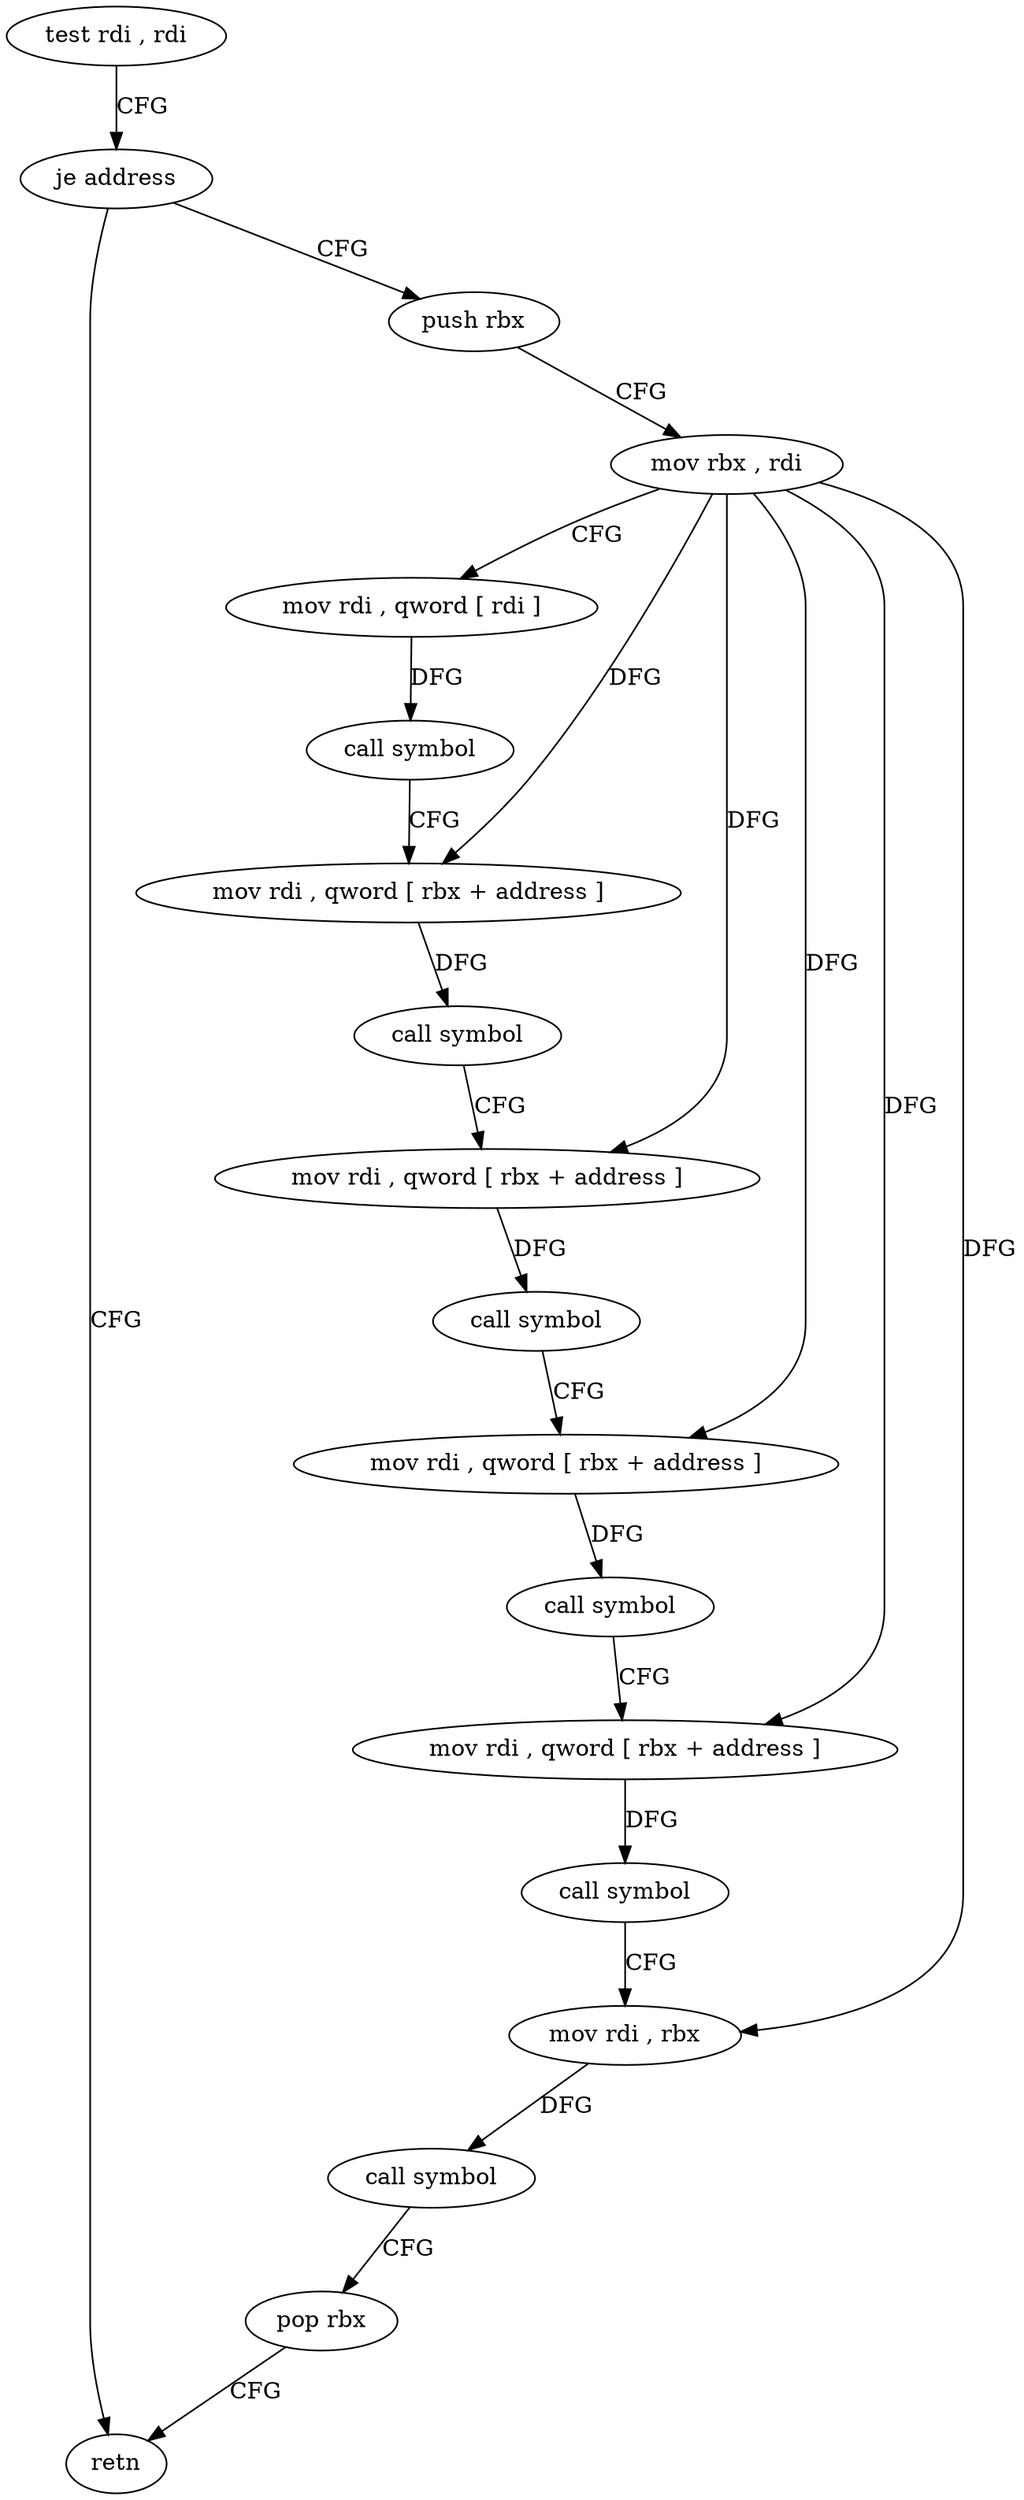 digraph "func" {
"83082" [label = "test rdi , rdi" ]
"83085" [label = "je address" ]
"83144" [label = "retn" ]
"83087" [label = "push rbx" ]
"83088" [label = "mov rbx , rdi" ]
"83091" [label = "mov rdi , qword [ rdi ]" ]
"83094" [label = "call symbol" ]
"83099" [label = "mov rdi , qword [ rbx + address ]" ]
"83103" [label = "call symbol" ]
"83108" [label = "mov rdi , qword [ rbx + address ]" ]
"83112" [label = "call symbol" ]
"83117" [label = "mov rdi , qword [ rbx + address ]" ]
"83121" [label = "call symbol" ]
"83126" [label = "mov rdi , qword [ rbx + address ]" ]
"83130" [label = "call symbol" ]
"83135" [label = "mov rdi , rbx" ]
"83138" [label = "call symbol" ]
"83143" [label = "pop rbx" ]
"83082" -> "83085" [ label = "CFG" ]
"83085" -> "83144" [ label = "CFG" ]
"83085" -> "83087" [ label = "CFG" ]
"83087" -> "83088" [ label = "CFG" ]
"83088" -> "83091" [ label = "CFG" ]
"83088" -> "83099" [ label = "DFG" ]
"83088" -> "83108" [ label = "DFG" ]
"83088" -> "83117" [ label = "DFG" ]
"83088" -> "83126" [ label = "DFG" ]
"83088" -> "83135" [ label = "DFG" ]
"83091" -> "83094" [ label = "DFG" ]
"83094" -> "83099" [ label = "CFG" ]
"83099" -> "83103" [ label = "DFG" ]
"83103" -> "83108" [ label = "CFG" ]
"83108" -> "83112" [ label = "DFG" ]
"83112" -> "83117" [ label = "CFG" ]
"83117" -> "83121" [ label = "DFG" ]
"83121" -> "83126" [ label = "CFG" ]
"83126" -> "83130" [ label = "DFG" ]
"83130" -> "83135" [ label = "CFG" ]
"83135" -> "83138" [ label = "DFG" ]
"83138" -> "83143" [ label = "CFG" ]
"83143" -> "83144" [ label = "CFG" ]
}
